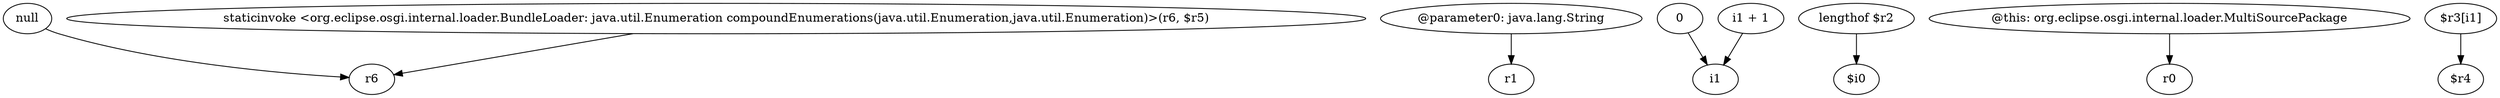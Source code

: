 digraph g {
0[label="null"]
1[label="r6"]
0->1[label=""]
2[label="@parameter0: java.lang.String"]
3[label="r1"]
2->3[label=""]
4[label="0"]
5[label="i1"]
4->5[label=""]
6[label="i1 + 1"]
6->5[label=""]
7[label="lengthof $r2"]
8[label="$i0"]
7->8[label=""]
9[label="staticinvoke <org.eclipse.osgi.internal.loader.BundleLoader: java.util.Enumeration compoundEnumerations(java.util.Enumeration,java.util.Enumeration)>(r6, $r5)"]
9->1[label=""]
10[label="@this: org.eclipse.osgi.internal.loader.MultiSourcePackage"]
11[label="r0"]
10->11[label=""]
12[label="$r3[i1]"]
13[label="$r4"]
12->13[label=""]
}